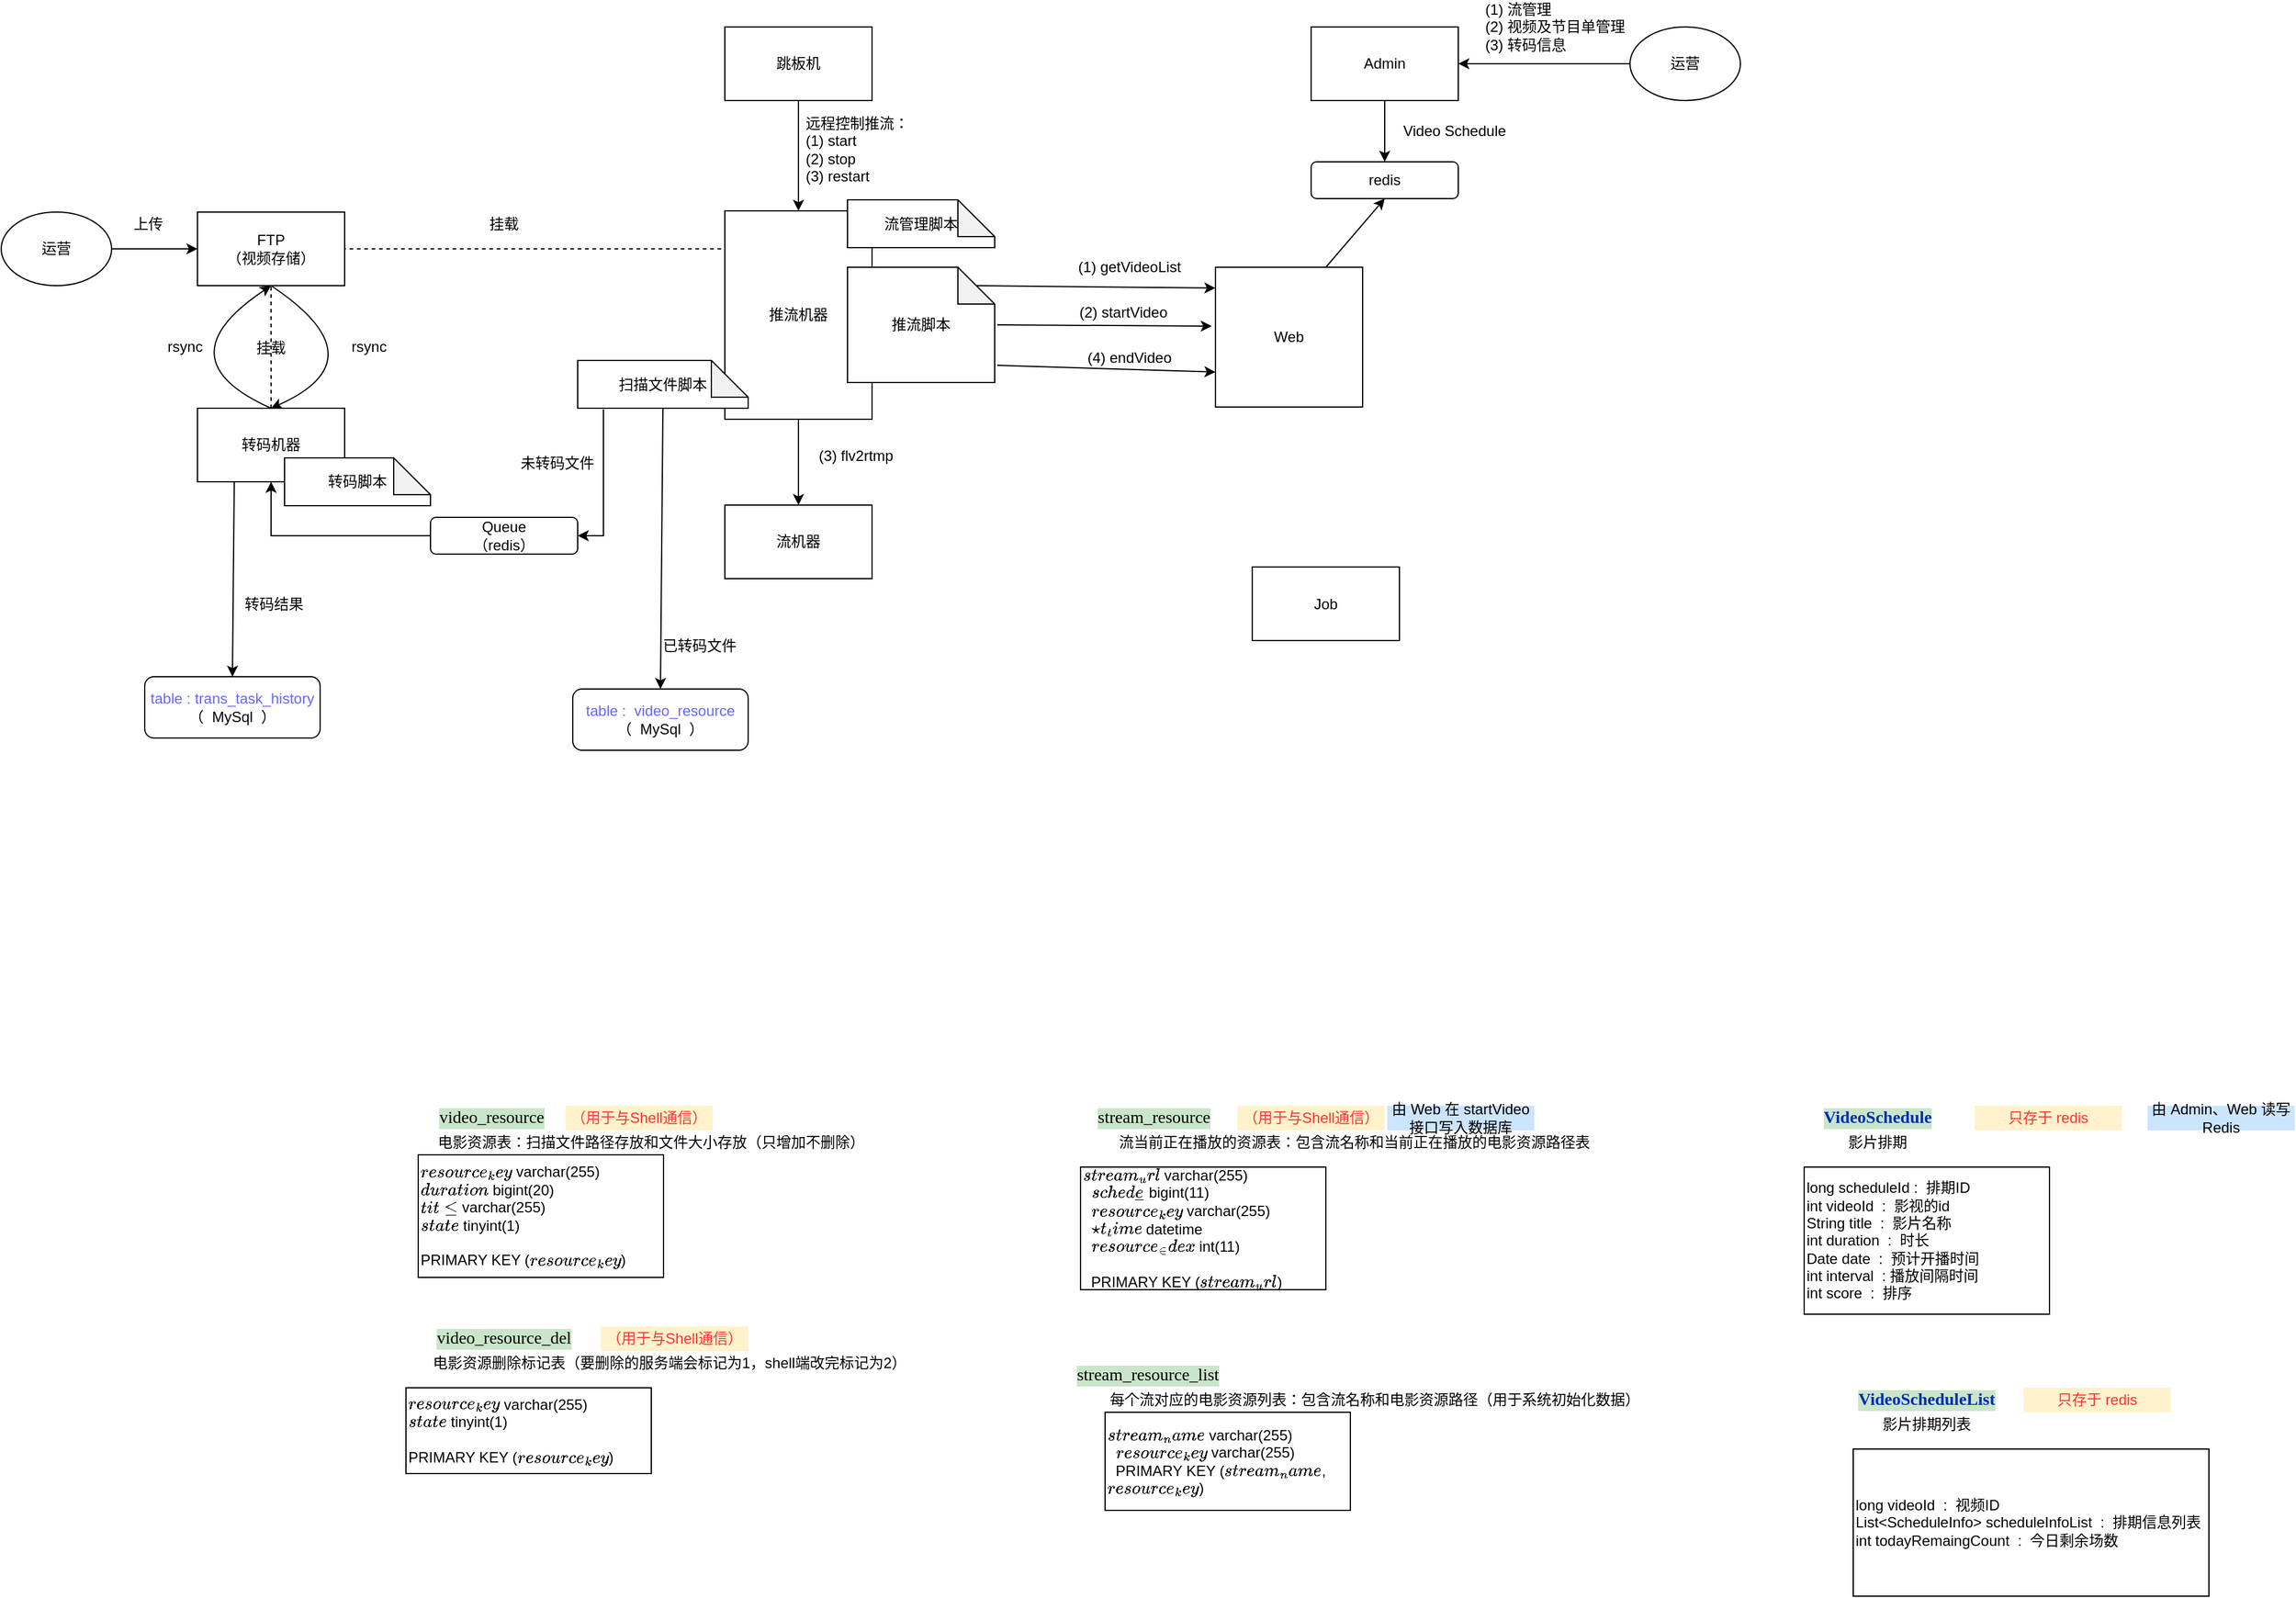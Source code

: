 <mxfile pages="1" version="11.2.4" type="github"><diagram id="OA24zMU_A55mkJVv5YZa" name="第 1 页"><mxGraphModel dx="3022" dy="1891" grid="1" gridSize="10" guides="1" tooltips="1" connect="1" arrows="1" fold="1" page="1" pageScale="1" pageWidth="827" pageHeight="1169" math="0" shadow="0"><root><mxCell id="0"/><mxCell id="1" parent="0"/><mxCell id="eCb_psYz3__27OQizyc5-1" value="运营" style="ellipse;whiteSpace=wrap;html=1;" parent="1" vertex="1"><mxGeometry x="-870" y="121" width="90" height="60" as="geometry"/></mxCell><mxCell id="eCb_psYz3__27OQizyc5-2" value="FTP&lt;br&gt;（视频存储）" style="rounded=0;whiteSpace=wrap;html=1;" parent="1" vertex="1"><mxGeometry x="-710" y="121" width="120" height="60" as="geometry"/></mxCell><mxCell id="eCb_psYz3__27OQizyc5-3" value="" style="endArrow=classic;html=1;exitX=1;exitY=0.5;exitDx=0;exitDy=0;entryX=0;entryY=0.5;entryDx=0;entryDy=0;" parent="1" source="eCb_psYz3__27OQizyc5-1" target="eCb_psYz3__27OQizyc5-2" edge="1"><mxGeometry width="50" height="50" relative="1" as="geometry"><mxPoint x="-680" y="111" as="sourcePoint"/><mxPoint x="-630" y="61" as="targetPoint"/></mxGeometry></mxCell><mxCell id="eCb_psYz3__27OQizyc5-5" value="上传" style="text;html=1;strokeColor=none;fillColor=none;align=center;verticalAlign=middle;whiteSpace=wrap;rounded=0;" parent="1" vertex="1"><mxGeometry x="-770" y="121" width="40" height="20" as="geometry"/></mxCell><mxCell id="eCb_psYz3__27OQizyc5-6" value="转码机器" style="rounded=0;whiteSpace=wrap;html=1;" parent="1" vertex="1"><mxGeometry x="-710" y="281" width="120" height="60" as="geometry"/></mxCell><mxCell id="eCb_psYz3__27OQizyc5-7" value="" style="endArrow=none;dashed=1;html=1;entryX=0.5;entryY=1;entryDx=0;entryDy=0;exitX=0.5;exitY=0;exitDx=0;exitDy=0;" parent="1" source="eCb_psYz3__27OQizyc5-6" target="eCb_psYz3__27OQizyc5-2" edge="1"><mxGeometry width="50" height="50" relative="1" as="geometry"><mxPoint x="-670" y="271" as="sourcePoint"/><mxPoint x="-620" y="221" as="targetPoint"/></mxGeometry></mxCell><mxCell id="eCb_psYz3__27OQizyc5-8" value="挂载" style="text;html=1;strokeColor=none;fillColor=none;align=center;verticalAlign=middle;whiteSpace=wrap;rounded=0;" parent="1" vertex="1"><mxGeometry x="-670" y="222" width="40" height="20" as="geometry"/></mxCell><mxCell id="eCb_psYz3__27OQizyc5-9" value="" style="endArrow=classic;html=1;exitX=0.5;exitY=0;exitDx=0;exitDy=0;entryX=0.5;entryY=1;entryDx=0;entryDy=0;curved=1;" parent="1" source="eCb_psYz3__27OQizyc5-6" target="eCb_psYz3__27OQizyc5-2" edge="1"><mxGeometry width="50" height="50" relative="1" as="geometry"><mxPoint x="-710" y="251" as="sourcePoint"/><mxPoint x="-660" y="201" as="targetPoint"/><Array as="points"><mxPoint x="-740" y="241"/></Array></mxGeometry></mxCell><mxCell id="eCb_psYz3__27OQizyc5-10" value="" style="endArrow=classic;html=1;exitX=0.5;exitY=1;exitDx=0;exitDy=0;entryX=0.5;entryY=0;entryDx=0;entryDy=0;curved=1;" parent="1" source="eCb_psYz3__27OQizyc5-2" target="eCb_psYz3__27OQizyc5-6" edge="1"><mxGeometry width="50" height="50" relative="1" as="geometry"><mxPoint x="-670" y="291" as="sourcePoint"/><mxPoint x="-670" y="191" as="targetPoint"/><Array as="points"><mxPoint x="-560" y="241"/></Array></mxGeometry></mxCell><mxCell id="eCb_psYz3__27OQizyc5-11" value="rsync" style="text;html=1;strokeColor=none;fillColor=none;align=center;verticalAlign=middle;whiteSpace=wrap;rounded=0;" parent="1" vertex="1"><mxGeometry x="-740" y="221" width="40" height="20" as="geometry"/></mxCell><mxCell id="eCb_psYz3__27OQizyc5-14" value="rsync" style="text;html=1;strokeColor=none;fillColor=none;align=center;verticalAlign=middle;whiteSpace=wrap;rounded=0;" parent="1" vertex="1"><mxGeometry x="-590" y="221" width="40" height="20" as="geometry"/></mxCell><mxCell id="eCb_psYz3__27OQizyc5-15" value="推流机器" style="rounded=0;whiteSpace=wrap;html=1;" parent="1" vertex="1"><mxGeometry x="-280" y="120" width="120" height="170" as="geometry"/></mxCell><mxCell id="eCb_psYz3__27OQizyc5-22" value="流机器" style="rounded=0;whiteSpace=wrap;html=1;" parent="1" vertex="1"><mxGeometry x="-280" y="360" width="120" height="60" as="geometry"/></mxCell><mxCell id="eCb_psYz3__27OQizyc5-17" value="挂载" style="text;html=1;strokeColor=none;fillColor=none;align=center;verticalAlign=middle;whiteSpace=wrap;rounded=0;" parent="1" vertex="1"><mxGeometry x="-480" y="121" width="40" height="20" as="geometry"/></mxCell><mxCell id="eCb_psYz3__27OQizyc5-18" value="" style="endArrow=none;dashed=1;html=1;entryX=1;entryY=0.5;entryDx=0;entryDy=0;exitX=-0.025;exitY=0.182;exitDx=0;exitDy=0;exitPerimeter=0;" parent="1" source="eCb_psYz3__27OQizyc5-15" target="eCb_psYz3__27OQizyc5-2" edge="1"><mxGeometry width="50" height="50" relative="1" as="geometry"><mxPoint x="-330" y="320" as="sourcePoint"/><mxPoint x="-330" y="220" as="targetPoint"/></mxGeometry></mxCell><mxCell id="eCb_psYz3__27OQizyc5-19" value="Web" style="rounded=0;whiteSpace=wrap;html=1;" parent="1" vertex="1"><mxGeometry x="120" y="166" width="120" height="114" as="geometry"/></mxCell><mxCell id="eCb_psYz3__27OQizyc5-20" value="Admin" style="rounded=0;whiteSpace=wrap;html=1;" parent="1" vertex="1"><mxGeometry x="198" y="-30" width="120" height="60" as="geometry"/></mxCell><mxCell id="eCb_psYz3__27OQizyc5-21" value="Job" style="rounded=0;whiteSpace=wrap;html=1;" parent="1" vertex="1"><mxGeometry x="150" y="410.5" width="120" height="60" as="geometry"/></mxCell><mxCell id="eCb_psYz3__27OQizyc5-24" value="" style="endArrow=classic;html=1;exitX=0.5;exitY=1;exitDx=0;exitDy=0;entryX=0.5;entryY=0;entryDx=0;entryDy=0;" parent="1" source="eCb_psYz3__27OQizyc5-15" target="eCb_psYz3__27OQizyc5-22" edge="1"><mxGeometry width="50" height="50" relative="1" as="geometry"><mxPoint x="-140" y="260" as="sourcePoint"/><mxPoint x="-90" y="210" as="targetPoint"/></mxGeometry></mxCell><mxCell id="eCb_psYz3__27OQizyc5-27" value="(3) flv2rtmp" style="text;html=1;strokeColor=none;fillColor=none;align=center;verticalAlign=middle;whiteSpace=wrap;rounded=0;" parent="1" vertex="1"><mxGeometry x="-216" y="310" width="86" height="20" as="geometry"/></mxCell><mxCell id="lVmbNDNTV3lExJrPgGP0-1" value="跳板机" style="rounded=0;whiteSpace=wrap;html=1;" vertex="1" parent="1"><mxGeometry x="-280" y="-30" width="120" height="60" as="geometry"/></mxCell><mxCell id="lVmbNDNTV3lExJrPgGP0-2" value="" style="endArrow=classic;html=1;exitX=0.5;exitY=1;exitDx=0;exitDy=0;entryX=0.5;entryY=0;entryDx=0;entryDy=0;" edge="1" parent="1" source="lVmbNDNTV3lExJrPgGP0-1" target="eCb_psYz3__27OQizyc5-15"><mxGeometry width="50" height="50" relative="1" as="geometry"><mxPoint x="-160" y="110" as="sourcePoint"/><mxPoint x="-110" y="60" as="targetPoint"/></mxGeometry></mxCell><mxCell id="lVmbNDNTV3lExJrPgGP0-3" value="远程控制推流：&lt;br&gt;(1) start&lt;br&gt;(2) stop&lt;br&gt;(3) restart" style="text;html=1;strokeColor=none;fillColor=none;align=left;verticalAlign=middle;whiteSpace=wrap;rounded=0;" vertex="1" parent="1"><mxGeometry x="-216" y="60" width="106" height="20" as="geometry"/></mxCell><mxCell id="lVmbNDNTV3lExJrPgGP0-4" value="推流脚本" style="shape=note;whiteSpace=wrap;html=1;backgroundOutline=1;darkOpacity=0.05;" vertex="1" parent="1"><mxGeometry x="-180" y="166" width="120" height="94" as="geometry"/></mxCell><mxCell id="lVmbNDNTV3lExJrPgGP0-5" value="流管理脚本" style="shape=note;whiteSpace=wrap;html=1;backgroundOutline=1;darkOpacity=0.05;" vertex="1" parent="1"><mxGeometry x="-180" y="111" width="120" height="39" as="geometry"/></mxCell><mxCell id="lVmbNDNTV3lExJrPgGP0-6" value="" style="endArrow=classic;html=1;exitX=0;exitY=0;exitDx=105;exitDy=15;exitPerimeter=0;entryX=0;entryY=0.149;entryDx=0;entryDy=0;entryPerimeter=0;" edge="1" parent="1" source="lVmbNDNTV3lExJrPgGP0-4" target="eCb_psYz3__27OQizyc5-19"><mxGeometry width="50" height="50" relative="1" as="geometry"><mxPoint x="-30" y="170" as="sourcePoint"/><mxPoint x="20" y="120" as="targetPoint"/></mxGeometry></mxCell><mxCell id="lVmbNDNTV3lExJrPgGP0-7" value="(1) getVideoList" style="text;html=1;strokeColor=none;fillColor=none;align=center;verticalAlign=middle;whiteSpace=wrap;rounded=0;" vertex="1" parent="1"><mxGeometry y="156" width="100" height="20" as="geometry"/></mxCell><mxCell id="lVmbNDNTV3lExJrPgGP0-9" value="" style="endArrow=classic;html=1;exitX=1.017;exitY=0.5;exitDx=0;exitDy=0;exitPerimeter=0;" edge="1" parent="1" source="lVmbNDNTV3lExJrPgGP0-4"><mxGeometry width="50" height="50" relative="1" as="geometry"><mxPoint x="-61" y="214" as="sourcePoint"/><mxPoint x="117" y="214" as="targetPoint"/></mxGeometry></mxCell><mxCell id="lVmbNDNTV3lExJrPgGP0-10" value="(2) startVideo" style="text;html=1;strokeColor=none;fillColor=none;align=center;verticalAlign=middle;whiteSpace=wrap;rounded=0;" vertex="1" parent="1"><mxGeometry y="193" width="90" height="20" as="geometry"/></mxCell><mxCell id="lVmbNDNTV3lExJrPgGP0-11" value="" style="endArrow=classic;html=1;exitX=1.017;exitY=0.851;exitDx=0;exitDy=0;exitPerimeter=0;entryX=0;entryY=0.75;entryDx=0;entryDy=0;" edge="1" parent="1" source="lVmbNDNTV3lExJrPgGP0-4" target="eCb_psYz3__27OQizyc5-19"><mxGeometry width="50" height="50" relative="1" as="geometry"><mxPoint x="-47.46" y="250" as="sourcePoint"/><mxPoint x="127.5" y="251" as="targetPoint"/></mxGeometry></mxCell><mxCell id="lVmbNDNTV3lExJrPgGP0-12" value="(4) endVideo" style="text;html=1;strokeColor=none;fillColor=none;align=center;verticalAlign=middle;whiteSpace=wrap;rounded=0;" vertex="1" parent="1"><mxGeometry x="10" y="230" width="80" height="20" as="geometry"/></mxCell><mxCell id="lVmbNDNTV3lExJrPgGP0-13" value="运营" style="ellipse;whiteSpace=wrap;html=1;" vertex="1" parent="1"><mxGeometry x="458" y="-30" width="90" height="60" as="geometry"/></mxCell><mxCell id="lVmbNDNTV3lExJrPgGP0-15" value="" style="endArrow=classic;html=1;exitX=0;exitY=0.5;exitDx=0;exitDy=0;entryX=1;entryY=0.5;entryDx=0;entryDy=0;" edge="1" parent="1" source="lVmbNDNTV3lExJrPgGP0-13" target="eCb_psYz3__27OQizyc5-20"><mxGeometry width="50" height="50" relative="1" as="geometry"><mxPoint x="378" y="-60" as="sourcePoint"/><mxPoint x="428" y="-110" as="targetPoint"/></mxGeometry></mxCell><mxCell id="lVmbNDNTV3lExJrPgGP0-16" value="(1) 流管理&lt;br&gt;(2) 视频及节目单管理&lt;br&gt;(3) 转码信息" style="text;html=1;strokeColor=none;fillColor=none;align=left;verticalAlign=middle;whiteSpace=wrap;rounded=0;" vertex="1" parent="1"><mxGeometry x="338" y="-40" width="120" height="20" as="geometry"/></mxCell><mxCell id="lVmbNDNTV3lExJrPgGP0-19" value="`resource_key` varchar(255)&lt;br&gt;`duration` bigint(20)&lt;br&gt;`title` varchar(255)&lt;br&gt;`state` tinyint(1)&lt;br&gt;&lt;br&gt;PRIMARY KEY (`resource_key`)" style="rounded=0;whiteSpace=wrap;html=1;align=left;" vertex="1" parent="1"><mxGeometry x="-530" y="890" width="200" height="100" as="geometry"/></mxCell><mxCell id="lVmbNDNTV3lExJrPgGP0-20" value="&lt;pre style=&quot;background-color: rgb(202 , 230 , 202) ; font-family: &amp;#34;menlo&amp;#34; ; font-size: 10.5pt&quot;&gt;video_resource&lt;/pre&gt;" style="text;html=1;strokeColor=none;fillColor=none;align=center;verticalAlign=middle;whiteSpace=wrap;rounded=0;" vertex="1" parent="1"><mxGeometry x="-490" y="850" width="40" height="20" as="geometry"/></mxCell><mxCell id="lVmbNDNTV3lExJrPgGP0-21" value="电影资源表：扫描文件路径存放和文件大小存放（只增加不删除）" style="text;html=1;strokeColor=none;fillColor=none;align=center;verticalAlign=middle;whiteSpace=wrap;rounded=0;" vertex="1" parent="1"><mxGeometry x="-530" y="870" width="380" height="20" as="geometry"/></mxCell><mxCell id="lVmbNDNTV3lExJrPgGP0-22" value="&lt;pre style=&quot;background-color: rgb(202 , 230 , 202) ; font-family: &amp;#34;menlo&amp;#34; ; font-size: 10.5pt&quot;&gt;video_resource_del&lt;/pre&gt;" style="text;html=1;strokeColor=none;fillColor=none;align=center;verticalAlign=middle;whiteSpace=wrap;rounded=0;" vertex="1" parent="1"><mxGeometry x="-480" y="1030" width="40" height="20" as="geometry"/></mxCell><mxCell id="lVmbNDNTV3lExJrPgGP0-23" value="电影资源删除标记表（要删除的服务端会标记为1，shell端改完标记为2）" style="text;html=1;strokeColor=none;fillColor=none;align=center;verticalAlign=middle;whiteSpace=wrap;rounded=0;" vertex="1" parent="1"><mxGeometry x="-530" y="1050" width="410" height="20" as="geometry"/></mxCell><mxCell id="lVmbNDNTV3lExJrPgGP0-24" value="`resource_key` varchar(255)&lt;br&gt;`state` tinyint(1)&lt;br&gt;&lt;br&gt;PRIMARY KEY (`resource_key`)" style="rounded=0;whiteSpace=wrap;html=1;align=left;" vertex="1" parent="1"><mxGeometry x="-540" y="1080" width="200" height="70" as="geometry"/></mxCell><mxCell id="lVmbNDNTV3lExJrPgGP0-25" value="&lt;font color=&quot;#ff3333&quot;&gt;（用于与Shell通信）&lt;/font&gt;" style="text;html=1;strokeColor=none;fillColor=#FFF2CC;align=center;verticalAlign=middle;whiteSpace=wrap;rounded=0;" vertex="1" parent="1"><mxGeometry x="-410" y="850" width="120" height="20" as="geometry"/></mxCell><mxCell id="lVmbNDNTV3lExJrPgGP0-26" value="&lt;font color=&quot;#ff3333&quot;&gt;（用于与Shell通信）&lt;/font&gt;" style="text;html=1;strokeColor=none;fillColor=#FFF2CC;align=center;verticalAlign=middle;whiteSpace=wrap;rounded=0;" vertex="1" parent="1"><mxGeometry x="-381" y="1030" width="120" height="20" as="geometry"/></mxCell><mxCell id="lVmbNDNTV3lExJrPgGP0-27" value="&lt;div&gt;`stream_url` varchar(255)&amp;nbsp;&lt;/div&gt;&lt;div&gt;&amp;nbsp; `schedule_id` bigint(11)&amp;nbsp;&lt;/div&gt;&lt;div&gt;&amp;nbsp; `resource_key` varchar(255)&amp;nbsp;&lt;/div&gt;&lt;div&gt;&amp;nbsp; `start_time` datetime&amp;nbsp;&lt;/div&gt;&lt;div&gt;&amp;nbsp; `resource_index` int(11)&lt;/div&gt;&lt;div&gt;&amp;nbsp;&amp;nbsp;&lt;/div&gt;&lt;div&gt;&amp;nbsp; PRIMARY KEY (`stream_url`)&lt;/div&gt;" style="rounded=0;whiteSpace=wrap;html=1;align=left;" vertex="1" parent="1"><mxGeometry x="10" y="900" width="200" height="100" as="geometry"/></mxCell><mxCell id="lVmbNDNTV3lExJrPgGP0-28" value="&lt;pre style=&quot;background-color: rgb(202 , 230 , 202) ; font-family: &amp;#34;menlo&amp;#34; ; font-size: 10.5pt&quot;&gt;&lt;pre style=&quot;font-family: &amp;#34;menlo&amp;#34; ; font-size: 10.5pt&quot;&gt;stream_resource&lt;/pre&gt;&lt;/pre&gt;" style="text;html=1;strokeColor=none;fillColor=none;align=center;verticalAlign=middle;whiteSpace=wrap;rounded=0;" vertex="1" parent="1"><mxGeometry x="50" y="850" width="40" height="20" as="geometry"/></mxCell><mxCell id="lVmbNDNTV3lExJrPgGP0-29" value="&amp;nbsp; 流当前正在播放的资源表：包含流名称和当前正在播放的电影资源路径表" style="text;html=1;strokeColor=none;fillColor=none;align=center;verticalAlign=middle;whiteSpace=wrap;rounded=0;" vertex="1" parent="1"><mxGeometry x="10" y="870" width="440" height="20" as="geometry"/></mxCell><mxCell id="lVmbNDNTV3lExJrPgGP0-30" value="&lt;font color=&quot;#ff3333&quot;&gt;（用于与Shell通信）&lt;/font&gt;" style="text;html=1;strokeColor=none;fillColor=#FFF2CC;align=center;verticalAlign=middle;whiteSpace=wrap;rounded=0;" vertex="1" parent="1"><mxGeometry x="138" y="850" width="120" height="20" as="geometry"/></mxCell><mxCell id="lVmbNDNTV3lExJrPgGP0-31" value="由 Web 在 startVideo 接口写入数据库" style="text;html=1;strokeColor=none;fillColor=#CCE5FF;align=center;verticalAlign=middle;whiteSpace=wrap;rounded=0;" vertex="1" parent="1"><mxGeometry x="260" y="850" width="120" height="20" as="geometry"/></mxCell><mxCell id="lVmbNDNTV3lExJrPgGP0-32" value="&lt;div&gt;`stream_name` varchar(255)&amp;nbsp;&lt;/div&gt;&lt;div&gt;&amp;nbsp; `resource_key` varchar(255)&amp;nbsp;&lt;/div&gt;&lt;div&gt;&amp;nbsp; PRIMARY KEY (`stream_name`,`resource_key`)&lt;/div&gt;" style="rounded=0;whiteSpace=wrap;html=1;align=left;" vertex="1" parent="1"><mxGeometry x="30" y="1100" width="200" height="80" as="geometry"/></mxCell><mxCell id="lVmbNDNTV3lExJrPgGP0-33" value="&lt;pre style=&quot;background-color: rgb(202 , 230 , 202) ; font-family: &amp;#34;menlo&amp;#34; ; font-size: 10.5pt&quot;&gt;&lt;pre style=&quot;font-family: &amp;#34;menlo&amp;#34; ; font-size: 10.5pt&quot;&gt;stream_resource_list&lt;/pre&gt;&lt;/pre&gt;" style="text;html=1;strokeColor=none;fillColor=none;align=center;verticalAlign=middle;whiteSpace=wrap;rounded=0;" vertex="1" parent="1"><mxGeometry x="45" y="1060" width="40" height="20" as="geometry"/></mxCell><mxCell id="lVmbNDNTV3lExJrPgGP0-34" value="每个流对应的电影资源列表：包含流名称和电影资源路径（用于系统初始化数据）" style="text;html=1;strokeColor=none;fillColor=none;align=center;verticalAlign=middle;whiteSpace=wrap;rounded=0;" vertex="1" parent="1"><mxGeometry x="30" y="1080" width="440" height="20" as="geometry"/></mxCell><mxCell id="lVmbNDNTV3lExJrPgGP0-37" value="long scheduleId :&amp;nbsp;&amp;nbsp;排期ID&lt;br&gt;int videoId&amp;nbsp; :&amp;nbsp;&amp;nbsp;影视的id&lt;br&gt;String title&amp;nbsp; :&amp;nbsp;&amp;nbsp;影片名称&lt;br&gt;int duration&amp;nbsp; :&amp;nbsp;&amp;nbsp;时长&lt;br&gt;Date date&amp;nbsp; :&amp;nbsp;&amp;nbsp;预计开播时间&lt;br&gt;int interval&amp;nbsp; :&amp;nbsp;播放间隔时间&lt;br&gt;int score&amp;nbsp; :&amp;nbsp;&amp;nbsp;排序" style="rounded=0;whiteSpace=wrap;html=1;align=left;" vertex="1" parent="1"><mxGeometry x="600" y="900" width="200" height="120" as="geometry"/></mxCell><mxCell id="lVmbNDNTV3lExJrPgGP0-38" value="&lt;pre style=&quot;background-color: rgb(202 , 230 , 202) ; font-family: &amp;#34;menlo&amp;#34; ; font-size: 10.5pt&quot;&gt;&lt;pre style=&quot;font-family: &amp;#34;menlo&amp;#34; ; font-size: 10.5pt&quot;&gt;&lt;pre style=&quot;font-family: &amp;#34;menlo&amp;#34; ; font-size: 10.5pt&quot;&gt;&lt;span style=&quot;color: #002db5 ; font-weight: bold&quot;&gt;VideoSchedule&lt;/span&gt;&lt;/pre&gt;&lt;/pre&gt;&lt;/pre&gt;" style="text;html=1;strokeColor=none;fillColor=none;align=center;verticalAlign=middle;whiteSpace=wrap;rounded=0;" vertex="1" parent="1"><mxGeometry x="640" y="850" width="40" height="20" as="geometry"/></mxCell><mxCell id="lVmbNDNTV3lExJrPgGP0-39" value="影片排期" style="text;html=1;strokeColor=none;fillColor=none;align=center;verticalAlign=middle;whiteSpace=wrap;rounded=0;" vertex="1" parent="1"><mxGeometry x="605" y="870" width="110" height="20" as="geometry"/></mxCell><mxCell id="lVmbNDNTV3lExJrPgGP0-41" value="由 Admin、Web 读写Redis" style="text;html=1;strokeColor=none;fillColor=#CCE5FF;align=center;verticalAlign=middle;whiteSpace=wrap;rounded=0;" vertex="1" parent="1"><mxGeometry x="880" y="850" width="120" height="20" as="geometry"/></mxCell><mxCell id="lVmbNDNTV3lExJrPgGP0-42" value="&lt;font color=&quot;#ff3333&quot;&gt;只存于 redis&lt;/font&gt;" style="text;html=1;strokeColor=none;fillColor=#FFF2CC;align=center;verticalAlign=middle;whiteSpace=wrap;rounded=0;" vertex="1" parent="1"><mxGeometry x="739" y="850" width="120" height="20" as="geometry"/></mxCell><mxCell id="lVmbNDNTV3lExJrPgGP0-43" value="redis" style="rounded=1;whiteSpace=wrap;html=1;fillColor=#FFFFFF;" vertex="1" parent="1"><mxGeometry x="198" y="80" width="120" height="30" as="geometry"/></mxCell><mxCell id="lVmbNDNTV3lExJrPgGP0-44" value="" style="endArrow=classic;html=1;exitX=0.5;exitY=1;exitDx=0;exitDy=0;entryX=0.5;entryY=0;entryDx=0;entryDy=0;" edge="1" parent="1" source="eCb_psYz3__27OQizyc5-20" target="lVmbNDNTV3lExJrPgGP0-43"><mxGeometry width="50" height="50" relative="1" as="geometry"><mxPoint x="360" y="120" as="sourcePoint"/><mxPoint x="410" y="70" as="targetPoint"/></mxGeometry></mxCell><mxCell id="lVmbNDNTV3lExJrPgGP0-45" value="" style="endArrow=classic;html=1;exitX=0.75;exitY=0;exitDx=0;exitDy=0;entryX=0.5;entryY=1;entryDx=0;entryDy=0;" edge="1" parent="1" source="eCb_psYz3__27OQizyc5-19" target="lVmbNDNTV3lExJrPgGP0-43"><mxGeometry width="50" height="50" relative="1" as="geometry"><mxPoint x="280" y="190" as="sourcePoint"/><mxPoint x="330" y="140" as="targetPoint"/></mxGeometry></mxCell><mxCell id="lVmbNDNTV3lExJrPgGP0-46" value="Video Schedule" style="text;html=1;strokeColor=none;fillColor=none;align=center;verticalAlign=middle;whiteSpace=wrap;rounded=0;" vertex="1" parent="1"><mxGeometry x="270" y="45" width="90" height="20" as="geometry"/></mxCell><mxCell id="lVmbNDNTV3lExJrPgGP0-47" value="long videoId&amp;nbsp; :&amp;nbsp; 视频ID&lt;br&gt;List&amp;lt;ScheduleInfo&amp;gt; scheduleInfoList&amp;nbsp; :&amp;nbsp;&amp;nbsp;排期信息列表&lt;br&gt;int todayRemaingCount&amp;nbsp; :&amp;nbsp;&amp;nbsp;今日剩余场数" style="rounded=0;whiteSpace=wrap;html=1;align=left;" vertex="1" parent="1"><mxGeometry x="640" y="1130" width="290" height="120" as="geometry"/></mxCell><mxCell id="lVmbNDNTV3lExJrPgGP0-48" value="&lt;pre style=&quot;background-color: rgb(202 , 230 , 202) ; font-family: &amp;#34;menlo&amp;#34; ; font-size: 10.5pt&quot;&gt;&lt;pre style=&quot;font-family: &amp;#34;menlo&amp;#34; ; font-size: 10.5pt&quot;&gt;&lt;pre style=&quot;font-family: &amp;#34;menlo&amp;#34; ; font-size: 10.5pt&quot;&gt;&lt;span style=&quot;color: #002db5 ; font-weight: bold&quot;&gt;VideoScheduleList&lt;/span&gt;&lt;/pre&gt;&lt;/pre&gt;&lt;/pre&gt;" style="text;html=1;strokeColor=none;fillColor=none;align=center;verticalAlign=middle;whiteSpace=wrap;rounded=0;" vertex="1" parent="1"><mxGeometry x="680" y="1080" width="40" height="20" as="geometry"/></mxCell><mxCell id="lVmbNDNTV3lExJrPgGP0-49" value="影片排期列表" style="text;html=1;strokeColor=none;fillColor=none;align=center;verticalAlign=middle;whiteSpace=wrap;rounded=0;" vertex="1" parent="1"><mxGeometry x="645" y="1100" width="110" height="20" as="geometry"/></mxCell><mxCell id="lVmbNDNTV3lExJrPgGP0-50" value="&lt;font color=&quot;#ff3333&quot;&gt;只存于 redis&lt;/font&gt;" style="text;html=1;strokeColor=none;fillColor=#FFF2CC;align=center;verticalAlign=middle;whiteSpace=wrap;rounded=0;" vertex="1" parent="1"><mxGeometry x="779" y="1080" width="120" height="20" as="geometry"/></mxCell><mxCell id="lVmbNDNTV3lExJrPgGP0-52" value="扫描文件脚本" style="shape=note;whiteSpace=wrap;html=1;backgroundOutline=1;darkOpacity=0.05;" vertex="1" parent="1"><mxGeometry x="-400" y="242" width="139" height="39" as="geometry"/></mxCell><mxCell id="lVmbNDNTV3lExJrPgGP0-53" value="Queue&lt;br&gt;（redis）" style="rounded=1;whiteSpace=wrap;html=1;fillColor=#FFFFFF;" vertex="1" parent="1"><mxGeometry x="-520" y="370" width="120" height="30" as="geometry"/></mxCell><mxCell id="lVmbNDNTV3lExJrPgGP0-54" value="" style="endArrow=classic;html=1;exitX=0.151;exitY=1.026;exitDx=0;exitDy=0;exitPerimeter=0;entryX=1;entryY=0.5;entryDx=0;entryDy=0;rounded=0;" edge="1" parent="1" source="lVmbNDNTV3lExJrPgGP0-52" target="lVmbNDNTV3lExJrPgGP0-53"><mxGeometry width="50" height="50" relative="1" as="geometry"><mxPoint x="-360" y="430" as="sourcePoint"/><mxPoint x="-310" y="380" as="targetPoint"/><Array as="points"><mxPoint x="-379" y="385"/></Array></mxGeometry></mxCell><mxCell id="lVmbNDNTV3lExJrPgGP0-55" value="" style="endArrow=classic;html=1;exitX=0;exitY=0.5;exitDx=0;exitDy=0;entryX=0.5;entryY=1;entryDx=0;entryDy=0;rounded=0;" edge="1" parent="1" source="lVmbNDNTV3lExJrPgGP0-53" target="eCb_psYz3__27OQizyc5-6"><mxGeometry width="50" height="50" relative="1" as="geometry"><mxPoint x="-640" y="420" as="sourcePoint"/><mxPoint x="-590" y="370" as="targetPoint"/><Array as="points"><mxPoint x="-650" y="385"/></Array></mxGeometry></mxCell><mxCell id="lVmbNDNTV3lExJrPgGP0-56" value="未转码文件" style="text;html=1;strokeColor=none;fillColor=none;align=center;verticalAlign=middle;whiteSpace=wrap;rounded=0;" vertex="1" parent="1"><mxGeometry x="-450" y="316" width="67" height="20" as="geometry"/></mxCell><mxCell id="lVmbNDNTV3lExJrPgGP0-57" value="&lt;font color=&quot;#6666ff&quot;&gt;table :&amp;nbsp; video_resource&lt;br&gt;&lt;/font&gt;（&amp;nbsp; MySql&amp;nbsp; ）" style="rounded=1;whiteSpace=wrap;html=1;fillColor=#FFFFFF;" vertex="1" parent="1"><mxGeometry x="-404" y="510" width="143" height="50" as="geometry"/></mxCell><mxCell id="lVmbNDNTV3lExJrPgGP0-58" value="已转码文件" style="text;html=1;strokeColor=none;fillColor=none;align=center;verticalAlign=middle;whiteSpace=wrap;rounded=0;" vertex="1" parent="1"><mxGeometry x="-334" y="465" width="67" height="20" as="geometry"/></mxCell><mxCell id="lVmbNDNTV3lExJrPgGP0-59" value="" style="endArrow=classic;html=1;exitX=0.5;exitY=1;exitDx=0;exitDy=0;exitPerimeter=0;entryX=0.5;entryY=0;entryDx=0;entryDy=0;" edge="1" parent="1" source="lVmbNDNTV3lExJrPgGP0-52" target="lVmbNDNTV3lExJrPgGP0-57"><mxGeometry width="50" height="50" relative="1" as="geometry"><mxPoint x="-310" y="450" as="sourcePoint"/><mxPoint x="-260" y="400" as="targetPoint"/></mxGeometry></mxCell><mxCell id="lVmbNDNTV3lExJrPgGP0-60" value="转码脚本" style="shape=note;whiteSpace=wrap;html=1;backgroundOutline=1;darkOpacity=0.05;" vertex="1" parent="1"><mxGeometry x="-639" y="321.5" width="119" height="39" as="geometry"/></mxCell><mxCell id="lVmbNDNTV3lExJrPgGP0-61" value="&lt;font color=&quot;#6666ff&quot;&gt;table : trans_task_history&lt;br&gt;&lt;/font&gt;（&amp;nbsp; MySql&amp;nbsp; ）" style="rounded=1;whiteSpace=wrap;html=1;fillColor=#FFFFFF;" vertex="1" parent="1"><mxGeometry x="-753" y="500" width="143" height="50" as="geometry"/></mxCell><mxCell id="lVmbNDNTV3lExJrPgGP0-62" value="" style="endArrow=classic;html=1;exitX=0.25;exitY=1;exitDx=0;exitDy=0;entryX=0.5;entryY=0;entryDx=0;entryDy=0;" edge="1" parent="1" source="eCb_psYz3__27OQizyc5-6" target="lVmbNDNTV3lExJrPgGP0-61"><mxGeometry width="50" height="50" relative="1" as="geometry"><mxPoint x="-640" y="440" as="sourcePoint"/><mxPoint x="-590" y="390" as="targetPoint"/></mxGeometry></mxCell><mxCell id="lVmbNDNTV3lExJrPgGP0-63" value="转码结果" style="text;html=1;strokeColor=none;fillColor=none;align=center;verticalAlign=middle;whiteSpace=wrap;rounded=0;" vertex="1" parent="1"><mxGeometry x="-681.5" y="430.5" width="67" height="20" as="geometry"/></mxCell></root></mxGraphModel></diagram></mxfile>